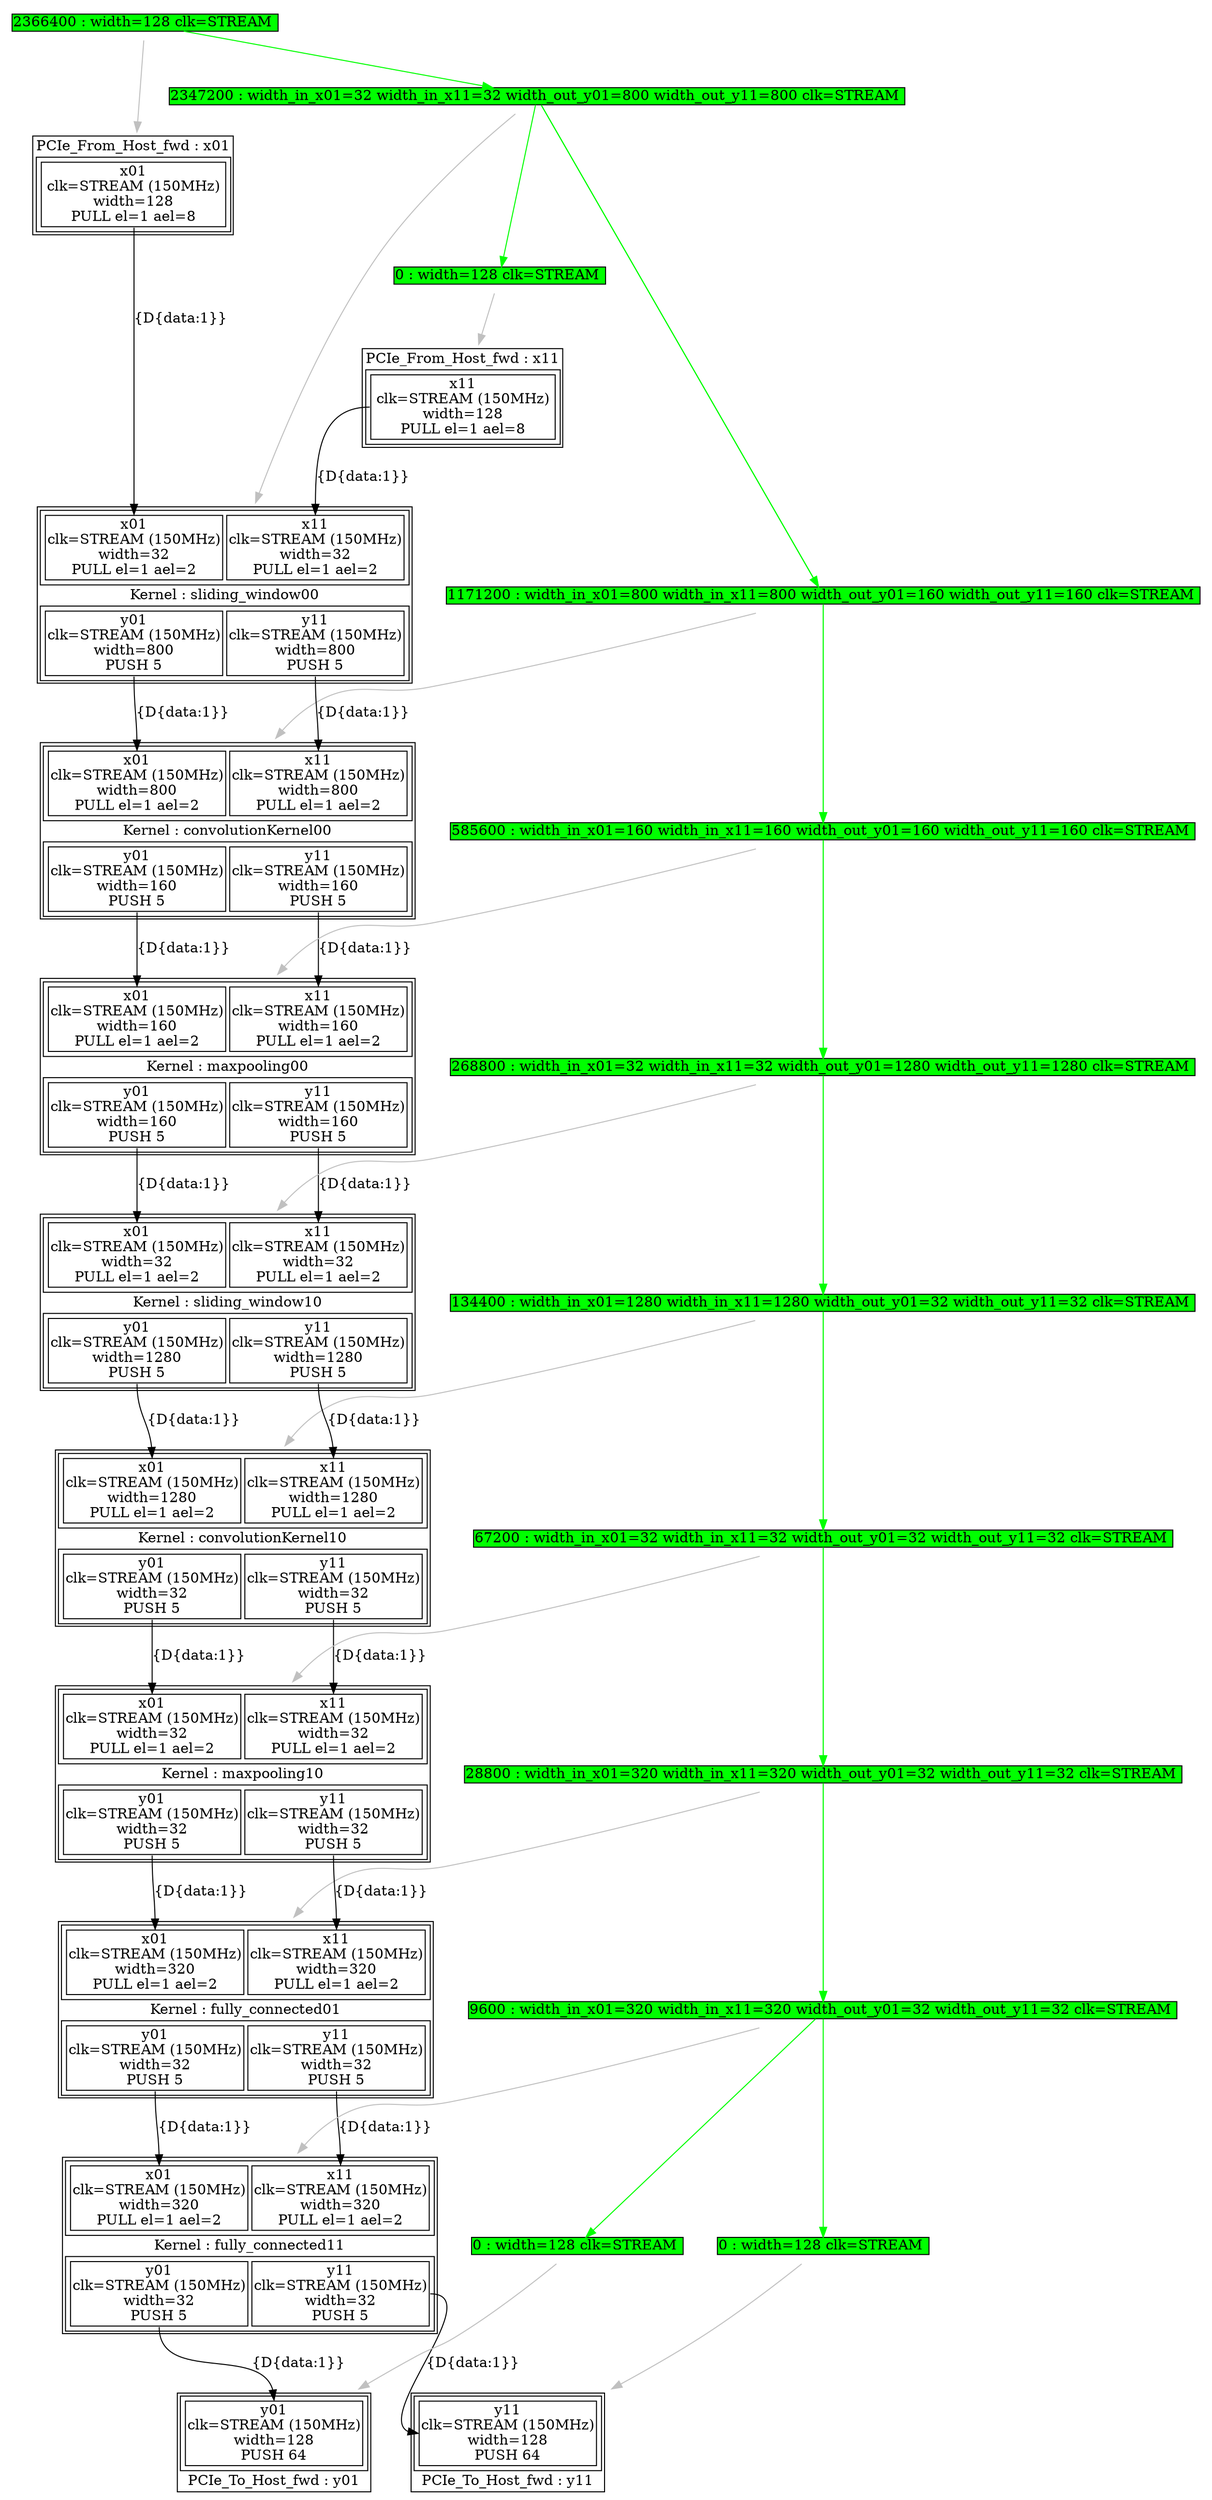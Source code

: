 digraph manager_compiler_graph {
convolutionKernel00[shape=plaintext, label=<<TABLE  BORDER="1" CELLPADDING="1" CELLSPACING="1"><TR><TD BGCOLOR="white" BORDER="0" PORT="inputs" ROWSPAN="1" COLSPAN="1"><TABLE  BORDER="1" CELLPADDING="1" CELLSPACING="4"><TR><TD BGCOLOR="white" BORDER="1" PORT="x01" ROWSPAN="1" COLSPAN="1">x01<BR/>clk=STREAM (150MHz)<BR/>width=800<BR/>PULL el=1 ael=2</TD><TD BGCOLOR="white" BORDER="1" PORT="x11" ROWSPAN="1" COLSPAN="1">x11<BR/>clk=STREAM (150MHz)<BR/>width=800<BR/>PULL el=1 ael=2</TD></TR></TABLE></TD></TR><TR><TD BGCOLOR="white" BORDER="0" PORT="node_info" ROWSPAN="1" COLSPAN="1">Kernel : convolutionKernel00</TD></TR><TR><TD BGCOLOR="white" BORDER="0" PORT="outputs" ROWSPAN="1" COLSPAN="1"><TABLE  BORDER="1" CELLPADDING="1" CELLSPACING="4"><TR><TD BGCOLOR="white" BORDER="1" PORT="y01" ROWSPAN="1" COLSPAN="1">y01<BR/>clk=STREAM (150MHz)<BR/>width=160<BR/>PUSH 5</TD><TD BGCOLOR="white" BORDER="1" PORT="y11" ROWSPAN="1" COLSPAN="1">y11<BR/>clk=STREAM (150MHz)<BR/>width=160<BR/>PUSH 5</TD></TR></TABLE></TD></TR></TABLE>>];
convolutionKernel00_assign -> maxpooling00_assign[color=green headport="assignment_83" tailport="assignment_89"];
convolutionKernel00_assign -> maxpooling00_assign[color=green headport="assignment_83" tailport="assignment_89"];
convolutionKernel00_assign[shape=plaintext, label=<<TABLE  BORDER="0" CELLPADDING="0" CELLSPACING="0"><TR><TD BGCOLOR="green" BORDER="1" PORT="assignment_89" ROWSPAN="1" COLSPAN="1">1171200 : width_in_x01=800 width_in_x11=800 width_out_y01=160 width_out_y11=160 clk=STREAM </TD></TR></TABLE>>];
convolutionKernel00_assign -> convolutionKernel00[color=gray];
maxpooling00[shape=plaintext, label=<<TABLE  BORDER="1" CELLPADDING="1" CELLSPACING="1"><TR><TD BGCOLOR="white" BORDER="0" PORT="inputs" ROWSPAN="1" COLSPAN="1"><TABLE  BORDER="1" CELLPADDING="1" CELLSPACING="4"><TR><TD BGCOLOR="white" BORDER="1" PORT="x01" ROWSPAN="1" COLSPAN="1">x01<BR/>clk=STREAM (150MHz)<BR/>width=160<BR/>PULL el=1 ael=2</TD><TD BGCOLOR="white" BORDER="1" PORT="x11" ROWSPAN="1" COLSPAN="1">x11<BR/>clk=STREAM (150MHz)<BR/>width=160<BR/>PULL el=1 ael=2</TD></TR></TABLE></TD></TR><TR><TD BGCOLOR="white" BORDER="0" PORT="node_info" ROWSPAN="1" COLSPAN="1">Kernel : maxpooling00</TD></TR><TR><TD BGCOLOR="white" BORDER="0" PORT="outputs" ROWSPAN="1" COLSPAN="1"><TABLE  BORDER="1" CELLPADDING="1" CELLSPACING="4"><TR><TD BGCOLOR="white" BORDER="1" PORT="y01" ROWSPAN="1" COLSPAN="1">y01<BR/>clk=STREAM (150MHz)<BR/>width=160<BR/>PUSH 5</TD><TD BGCOLOR="white" BORDER="1" PORT="y11" ROWSPAN="1" COLSPAN="1">y11<BR/>clk=STREAM (150MHz)<BR/>width=160<BR/>PUSH 5</TD></TR></TABLE></TD></TR></TABLE>>];
maxpooling00_assign -> sliding_window10_assign[color=green headport="assignment_77" tailport="assignment_83"];
maxpooling00_assign -> sliding_window10_assign[color=green headport="assignment_77" tailport="assignment_83"];
maxpooling00_assign[shape=plaintext, label=<<TABLE  BORDER="0" CELLPADDING="0" CELLSPACING="0"><TR><TD BGCOLOR="green" BORDER="1" PORT="assignment_83" ROWSPAN="1" COLSPAN="1">585600 : width_in_x01=160 width_in_x11=160 width_out_y01=160 width_out_y11=160 clk=STREAM </TD></TR></TABLE>>];
maxpooling00_assign -> maxpooling00[color=gray];
sliding_window00[shape=plaintext, label=<<TABLE  BORDER="1" CELLPADDING="1" CELLSPACING="1"><TR><TD BGCOLOR="white" BORDER="0" PORT="inputs" ROWSPAN="1" COLSPAN="1"><TABLE  BORDER="1" CELLPADDING="1" CELLSPACING="4"><TR><TD BGCOLOR="white" BORDER="1" PORT="x01" ROWSPAN="1" COLSPAN="1">x01<BR/>clk=STREAM (150MHz)<BR/>width=32<BR/>PULL el=1 ael=2</TD><TD BGCOLOR="white" BORDER="1" PORT="x11" ROWSPAN="1" COLSPAN="1">x11<BR/>clk=STREAM (150MHz)<BR/>width=32<BR/>PULL el=1 ael=2</TD></TR></TABLE></TD></TR><TR><TD BGCOLOR="white" BORDER="0" PORT="node_info" ROWSPAN="1" COLSPAN="1">Kernel : sliding_window00</TD></TR><TR><TD BGCOLOR="white" BORDER="0" PORT="outputs" ROWSPAN="1" COLSPAN="1"><TABLE  BORDER="1" CELLPADDING="1" CELLSPACING="4"><TR><TD BGCOLOR="white" BORDER="1" PORT="y01" ROWSPAN="1" COLSPAN="1">y01<BR/>clk=STREAM (150MHz)<BR/>width=800<BR/>PUSH 5</TD><TD BGCOLOR="white" BORDER="1" PORT="y11" ROWSPAN="1" COLSPAN="1">y11<BR/>clk=STREAM (150MHz)<BR/>width=800<BR/>PUSH 5</TD></TR></TABLE></TD></TR></TABLE>>];
sliding_window00_assign -> convolutionKernel00_assign[color=green headport="assignment_89" tailport="assignment_98"];
sliding_window00_assign -> convolutionKernel00_assign[color=green headport="assignment_89" tailport="assignment_98"];
sliding_window00_assign -> x11_assign[color=green headport="assignment_92" tailport="assignment_98"];
sliding_window00_assign[shape=plaintext, label=<<TABLE  BORDER="0" CELLPADDING="0" CELLSPACING="0"><TR><TD BGCOLOR="green" BORDER="1" PORT="assignment_98" ROWSPAN="1" COLSPAN="1">2347200 : width_in_x01=32 width_in_x11=32 width_out_y01=800 width_out_y11=800 clk=STREAM </TD></TR></TABLE>>];
sliding_window00_assign -> sliding_window00[color=gray];
fully_connected01[shape=plaintext, label=<<TABLE  BORDER="1" CELLPADDING="1" CELLSPACING="1"><TR><TD BGCOLOR="white" BORDER="0" PORT="inputs" ROWSPAN="1" COLSPAN="1"><TABLE  BORDER="1" CELLPADDING="1" CELLSPACING="4"><TR><TD BGCOLOR="white" BORDER="1" PORT="x01" ROWSPAN="1" COLSPAN="1">x01<BR/>clk=STREAM (150MHz)<BR/>width=320<BR/>PULL el=1 ael=2</TD><TD BGCOLOR="white" BORDER="1" PORT="x11" ROWSPAN="1" COLSPAN="1">x11<BR/>clk=STREAM (150MHz)<BR/>width=320<BR/>PULL el=1 ael=2</TD></TR></TABLE></TD></TR><TR><TD BGCOLOR="white" BORDER="0" PORT="node_info" ROWSPAN="1" COLSPAN="1">Kernel : fully_connected01</TD></TR><TR><TD BGCOLOR="white" BORDER="0" PORT="outputs" ROWSPAN="1" COLSPAN="1"><TABLE  BORDER="1" CELLPADDING="1" CELLSPACING="4"><TR><TD BGCOLOR="white" BORDER="1" PORT="y01" ROWSPAN="1" COLSPAN="1">y01<BR/>clk=STREAM (150MHz)<BR/>width=32<BR/>PUSH 5</TD><TD BGCOLOR="white" BORDER="1" PORT="y11" ROWSPAN="1" COLSPAN="1">y11<BR/>clk=STREAM (150MHz)<BR/>width=32<BR/>PUSH 5</TD></TR></TABLE></TD></TR></TABLE>>];
fully_connected01_assign -> fully_connected11_assign[color=green headport="assignment_53" tailport="assignment_59"];
fully_connected01_assign -> fully_connected11_assign[color=green headport="assignment_53" tailport="assignment_59"];
fully_connected01_assign[shape=plaintext, label=<<TABLE  BORDER="0" CELLPADDING="0" CELLSPACING="0"><TR><TD BGCOLOR="green" BORDER="1" PORT="assignment_59" ROWSPAN="1" COLSPAN="1">28800 : width_in_x01=320 width_in_x11=320 width_out_y01=32 width_out_y11=32 clk=STREAM </TD></TR></TABLE>>];
fully_connected01_assign -> fully_connected01[color=gray];
convolutionKernel10[shape=plaintext, label=<<TABLE  BORDER="1" CELLPADDING="1" CELLSPACING="1"><TR><TD BGCOLOR="white" BORDER="0" PORT="inputs" ROWSPAN="1" COLSPAN="1"><TABLE  BORDER="1" CELLPADDING="1" CELLSPACING="4"><TR><TD BGCOLOR="white" BORDER="1" PORT="x01" ROWSPAN="1" COLSPAN="1">x01<BR/>clk=STREAM (150MHz)<BR/>width=1280<BR/>PULL el=1 ael=2</TD><TD BGCOLOR="white" BORDER="1" PORT="x11" ROWSPAN="1" COLSPAN="1">x11<BR/>clk=STREAM (150MHz)<BR/>width=1280<BR/>PULL el=1 ael=2</TD></TR></TABLE></TD></TR><TR><TD BGCOLOR="white" BORDER="0" PORT="node_info" ROWSPAN="1" COLSPAN="1">Kernel : convolutionKernel10</TD></TR><TR><TD BGCOLOR="white" BORDER="0" PORT="outputs" ROWSPAN="1" COLSPAN="1"><TABLE  BORDER="1" CELLPADDING="1" CELLSPACING="4"><TR><TD BGCOLOR="white" BORDER="1" PORT="y01" ROWSPAN="1" COLSPAN="1">y01<BR/>clk=STREAM (150MHz)<BR/>width=32<BR/>PUSH 5</TD><TD BGCOLOR="white" BORDER="1" PORT="y11" ROWSPAN="1" COLSPAN="1">y11<BR/>clk=STREAM (150MHz)<BR/>width=32<BR/>PUSH 5</TD></TR></TABLE></TD></TR></TABLE>>];
convolutionKernel10_assign -> maxpooling10_assign[color=green headport="assignment_65" tailport="assignment_71"];
convolutionKernel10_assign -> maxpooling10_assign[color=green headport="assignment_65" tailport="assignment_71"];
convolutionKernel10_assign[shape=plaintext, label=<<TABLE  BORDER="0" CELLPADDING="0" CELLSPACING="0"><TR><TD BGCOLOR="green" BORDER="1" PORT="assignment_71" ROWSPAN="1" COLSPAN="1">134400 : width_in_x01=1280 width_in_x11=1280 width_out_y01=32 width_out_y11=32 clk=STREAM </TD></TR></TABLE>>];
convolutionKernel10_assign -> convolutionKernel10[color=gray];
maxpooling10[shape=plaintext, label=<<TABLE  BORDER="1" CELLPADDING="1" CELLSPACING="1"><TR><TD BGCOLOR="white" BORDER="0" PORT="inputs" ROWSPAN="1" COLSPAN="1"><TABLE  BORDER="1" CELLPADDING="1" CELLSPACING="4"><TR><TD BGCOLOR="white" BORDER="1" PORT="x01" ROWSPAN="1" COLSPAN="1">x01<BR/>clk=STREAM (150MHz)<BR/>width=32<BR/>PULL el=1 ael=2</TD><TD BGCOLOR="white" BORDER="1" PORT="x11" ROWSPAN="1" COLSPAN="1">x11<BR/>clk=STREAM (150MHz)<BR/>width=32<BR/>PULL el=1 ael=2</TD></TR></TABLE></TD></TR><TR><TD BGCOLOR="white" BORDER="0" PORT="node_info" ROWSPAN="1" COLSPAN="1">Kernel : maxpooling10</TD></TR><TR><TD BGCOLOR="white" BORDER="0" PORT="outputs" ROWSPAN="1" COLSPAN="1"><TABLE  BORDER="1" CELLPADDING="1" CELLSPACING="4"><TR><TD BGCOLOR="white" BORDER="1" PORT="y01" ROWSPAN="1" COLSPAN="1">y01<BR/>clk=STREAM (150MHz)<BR/>width=32<BR/>PUSH 5</TD><TD BGCOLOR="white" BORDER="1" PORT="y11" ROWSPAN="1" COLSPAN="1">y11<BR/>clk=STREAM (150MHz)<BR/>width=32<BR/>PUSH 5</TD></TR></TABLE></TD></TR></TABLE>>];
maxpooling10_assign -> fully_connected01_assign[color=green headport="assignment_59" tailport="assignment_65"];
maxpooling10_assign -> fully_connected01_assign[color=green headport="assignment_59" tailport="assignment_65"];
maxpooling10_assign[shape=plaintext, label=<<TABLE  BORDER="0" CELLPADDING="0" CELLSPACING="0"><TR><TD BGCOLOR="green" BORDER="1" PORT="assignment_65" ROWSPAN="1" COLSPAN="1">67200 : width_in_x01=32 width_in_x11=32 width_out_y01=32 width_out_y11=32 clk=STREAM </TD></TR></TABLE>>];
maxpooling10_assign -> maxpooling10[color=gray];
sliding_window10[shape=plaintext, label=<<TABLE  BORDER="1" CELLPADDING="1" CELLSPACING="1"><TR><TD BGCOLOR="white" BORDER="0" PORT="inputs" ROWSPAN="1" COLSPAN="1"><TABLE  BORDER="1" CELLPADDING="1" CELLSPACING="4"><TR><TD BGCOLOR="white" BORDER="1" PORT="x01" ROWSPAN="1" COLSPAN="1">x01<BR/>clk=STREAM (150MHz)<BR/>width=32<BR/>PULL el=1 ael=2</TD><TD BGCOLOR="white" BORDER="1" PORT="x11" ROWSPAN="1" COLSPAN="1">x11<BR/>clk=STREAM (150MHz)<BR/>width=32<BR/>PULL el=1 ael=2</TD></TR></TABLE></TD></TR><TR><TD BGCOLOR="white" BORDER="0" PORT="node_info" ROWSPAN="1" COLSPAN="1">Kernel : sliding_window10</TD></TR><TR><TD BGCOLOR="white" BORDER="0" PORT="outputs" ROWSPAN="1" COLSPAN="1"><TABLE  BORDER="1" CELLPADDING="1" CELLSPACING="4"><TR><TD BGCOLOR="white" BORDER="1" PORT="y01" ROWSPAN="1" COLSPAN="1">y01<BR/>clk=STREAM (150MHz)<BR/>width=1280<BR/>PUSH 5</TD><TD BGCOLOR="white" BORDER="1" PORT="y11" ROWSPAN="1" COLSPAN="1">y11<BR/>clk=STREAM (150MHz)<BR/>width=1280<BR/>PUSH 5</TD></TR></TABLE></TD></TR></TABLE>>];
sliding_window10_assign -> convolutionKernel10_assign[color=green headport="assignment_71" tailport="assignment_77"];
sliding_window10_assign -> convolutionKernel10_assign[color=green headport="assignment_71" tailport="assignment_77"];
sliding_window10_assign[shape=plaintext, label=<<TABLE  BORDER="0" CELLPADDING="0" CELLSPACING="0"><TR><TD BGCOLOR="green" BORDER="1" PORT="assignment_77" ROWSPAN="1" COLSPAN="1">268800 : width_in_x01=32 width_in_x11=32 width_out_y01=1280 width_out_y11=1280 clk=STREAM </TD></TR></TABLE>>];
sliding_window10_assign -> sliding_window10[color=gray];
fully_connected11[shape=plaintext, label=<<TABLE  BORDER="1" CELLPADDING="1" CELLSPACING="1"><TR><TD BGCOLOR="white" BORDER="0" PORT="inputs" ROWSPAN="1" COLSPAN="1"><TABLE  BORDER="1" CELLPADDING="1" CELLSPACING="4"><TR><TD BGCOLOR="white" BORDER="1" PORT="x01" ROWSPAN="1" COLSPAN="1">x01<BR/>clk=STREAM (150MHz)<BR/>width=320<BR/>PULL el=1 ael=2</TD><TD BGCOLOR="white" BORDER="1" PORT="x11" ROWSPAN="1" COLSPAN="1">x11<BR/>clk=STREAM (150MHz)<BR/>width=320<BR/>PULL el=1 ael=2</TD></TR></TABLE></TD></TR><TR><TD BGCOLOR="white" BORDER="0" PORT="node_info" ROWSPAN="1" COLSPAN="1">Kernel : fully_connected11</TD></TR><TR><TD BGCOLOR="white" BORDER="0" PORT="outputs" ROWSPAN="1" COLSPAN="1"><TABLE  BORDER="1" CELLPADDING="1" CELLSPACING="4"><TR><TD BGCOLOR="white" BORDER="1" PORT="y01" ROWSPAN="1" COLSPAN="1">y01<BR/>clk=STREAM (150MHz)<BR/>width=32<BR/>PUSH 5</TD><TD BGCOLOR="white" BORDER="1" PORT="y11" ROWSPAN="1" COLSPAN="1">y11<BR/>clk=STREAM (150MHz)<BR/>width=32<BR/>PUSH 5</TD></TR></TABLE></TD></TR></TABLE>>];
fully_connected11_assign -> y01_assign[color=green headport="assignment_44" tailport="assignment_53"];
fully_connected11_assign -> y11_assign[color=green headport="assignment_47" tailport="assignment_53"];
fully_connected11_assign[shape=plaintext, label=<<TABLE  BORDER="0" CELLPADDING="0" CELLSPACING="0"><TR><TD BGCOLOR="green" BORDER="1" PORT="assignment_53" ROWSPAN="1" COLSPAN="1">9600 : width_in_x01=320 width_in_x11=320 width_out_y01=32 width_out_y11=32 clk=STREAM </TD></TR></TABLE>>];
fully_connected11_assign -> fully_connected11[color=gray];
x01[shape=plaintext, label=<<TABLE  BORDER="1" CELLPADDING="1" CELLSPACING="1"><TR><TD BGCOLOR="white" BORDER="0" PORT="node_info" ROWSPAN="1" COLSPAN="1">PCIe_From_Host_fwd : x01</TD></TR><TR><TD BGCOLOR="white" BORDER="0" PORT="outputs" ROWSPAN="1" COLSPAN="1"><TABLE  BORDER="1" CELLPADDING="1" CELLSPACING="4"><TR><TD BGCOLOR="white" BORDER="1" PORT="x01" ROWSPAN="1" COLSPAN="1">x01<BR/>clk=STREAM (150MHz)<BR/>width=128<BR/>PULL el=1 ael=8</TD></TR></TABLE></TD></TR></TABLE>>];
x01_assign -> sliding_window00_assign[color=green headport="assignment_98" tailport="assignment_101"];
x01_assign[shape=plaintext, label=<<TABLE  BORDER="0" CELLPADDING="0" CELLSPACING="0"><TR><TD BGCOLOR="green" BORDER="1" PORT="assignment_101" ROWSPAN="1" COLSPAN="1">2366400 : width=128 clk=STREAM </TD></TR></TABLE>>];
x01_assign -> x01[color=gray];
y01[shape=plaintext, label=<<TABLE  BORDER="1" CELLPADDING="1" CELLSPACING="1"><TR><TD BGCOLOR="white" BORDER="0" PORT="inputs" ROWSPAN="1" COLSPAN="1"><TABLE  BORDER="1" CELLPADDING="1" CELLSPACING="4"><TR><TD BGCOLOR="white" BORDER="1" PORT="y01" ROWSPAN="1" COLSPAN="1">y01<BR/>clk=STREAM (150MHz)<BR/>width=128<BR/>PUSH 64</TD></TR></TABLE></TD></TR><TR><TD BGCOLOR="white" BORDER="0" PORT="node_info" ROWSPAN="1" COLSPAN="1">PCIe_To_Host_fwd : y01</TD></TR></TABLE>>];
y01_assign[shape=plaintext, label=<<TABLE  BORDER="0" CELLPADDING="0" CELLSPACING="0"><TR><TD BGCOLOR="green" BORDER="1" PORT="assignment_44" ROWSPAN="1" COLSPAN="1">0 : width=128 clk=STREAM </TD></TR></TABLE>>];
y01_assign -> y01[color=gray];
x11[shape=plaintext, label=<<TABLE  BORDER="1" CELLPADDING="1" CELLSPACING="1"><TR><TD BGCOLOR="white" BORDER="0" PORT="node_info" ROWSPAN="1" COLSPAN="1">PCIe_From_Host_fwd : x11</TD></TR><TR><TD BGCOLOR="white" BORDER="0" PORT="outputs" ROWSPAN="1" COLSPAN="1"><TABLE  BORDER="1" CELLPADDING="1" CELLSPACING="4"><TR><TD BGCOLOR="white" BORDER="1" PORT="x11" ROWSPAN="1" COLSPAN="1">x11<BR/>clk=STREAM (150MHz)<BR/>width=128<BR/>PULL el=1 ael=8</TD></TR></TABLE></TD></TR></TABLE>>];
x11_assign[shape=plaintext, label=<<TABLE  BORDER="0" CELLPADDING="0" CELLSPACING="0"><TR><TD BGCOLOR="green" BORDER="1" PORT="assignment_92" ROWSPAN="1" COLSPAN="1">0 : width=128 clk=STREAM </TD></TR></TABLE>>];
x11_assign -> x11[color=gray];
y11[shape=plaintext, label=<<TABLE  BORDER="1" CELLPADDING="1" CELLSPACING="1"><TR><TD BGCOLOR="white" BORDER="0" PORT="inputs" ROWSPAN="1" COLSPAN="1"><TABLE  BORDER="1" CELLPADDING="1" CELLSPACING="4"><TR><TD BGCOLOR="white" BORDER="1" PORT="y11" ROWSPAN="1" COLSPAN="1">y11<BR/>clk=STREAM (150MHz)<BR/>width=128<BR/>PUSH 64</TD></TR></TABLE></TD></TR><TR><TD BGCOLOR="white" BORDER="0" PORT="node_info" ROWSPAN="1" COLSPAN="1">PCIe_To_Host_fwd : y11</TD></TR></TABLE>>];
y11_assign[shape=plaintext, label=<<TABLE  BORDER="0" CELLPADDING="0" CELLSPACING="0"><TR><TD BGCOLOR="green" BORDER="1" PORT="assignment_47" ROWSPAN="1" COLSPAN="1">0 : width=128 clk=STREAM </TD></TR></TABLE>>];
y11_assign -> y11[color=gray];
x01 -> sliding_window00 [headport="x01" tailport="x01" label="{D{data:1}}"]
fully_connected11 -> y01 [headport="y01" tailport="y01" label="{D{data:1}}"]
x11 -> sliding_window00 [headport="x11" tailport="x11" label="{D{data:1}}"]
fully_connected11 -> y11 [headport="y11" tailport="y11" label="{D{data:1}}"]
sliding_window00 -> convolutionKernel00 [headport="x01" tailport="y01" label="{D{data:1}}"]
convolutionKernel00 -> maxpooling00 [headport="x01" tailport="y01" label="{D{data:1}}"]
sliding_window10 -> convolutionKernel10 [headport="x01" tailport="y01" label="{D{data:1}}"]
convolutionKernel10 -> maxpooling10 [headport="x01" tailport="y01" label="{D{data:1}}"]
sliding_window00 -> convolutionKernel00 [headport="x11" tailport="y11" label="{D{data:1}}"]
convolutionKernel00 -> maxpooling00 [headport="x11" tailport="y11" label="{D{data:1}}"]
sliding_window10 -> convolutionKernel10 [headport="x11" tailport="y11" label="{D{data:1}}"]
convolutionKernel10 -> maxpooling10 [headport="x11" tailport="y11" label="{D{data:1}}"]
maxpooling00 -> sliding_window10 [headport="x01" tailport="y01" label="{D{data:1}}"]
maxpooling00 -> sliding_window10 [headport="x11" tailport="y11" label="{D{data:1}}"]
maxpooling10 -> fully_connected01 [headport="x01" tailport="y01" label="{D{data:1}}"]
fully_connected01 -> fully_connected11 [headport="x01" tailport="y01" label="{D{data:1}}"]
maxpooling10 -> fully_connected01 [headport="x11" tailport="y11" label="{D{data:1}}"]
fully_connected01 -> fully_connected11 [headport="x11" tailport="y11" label="{D{data:1}}"]
}
